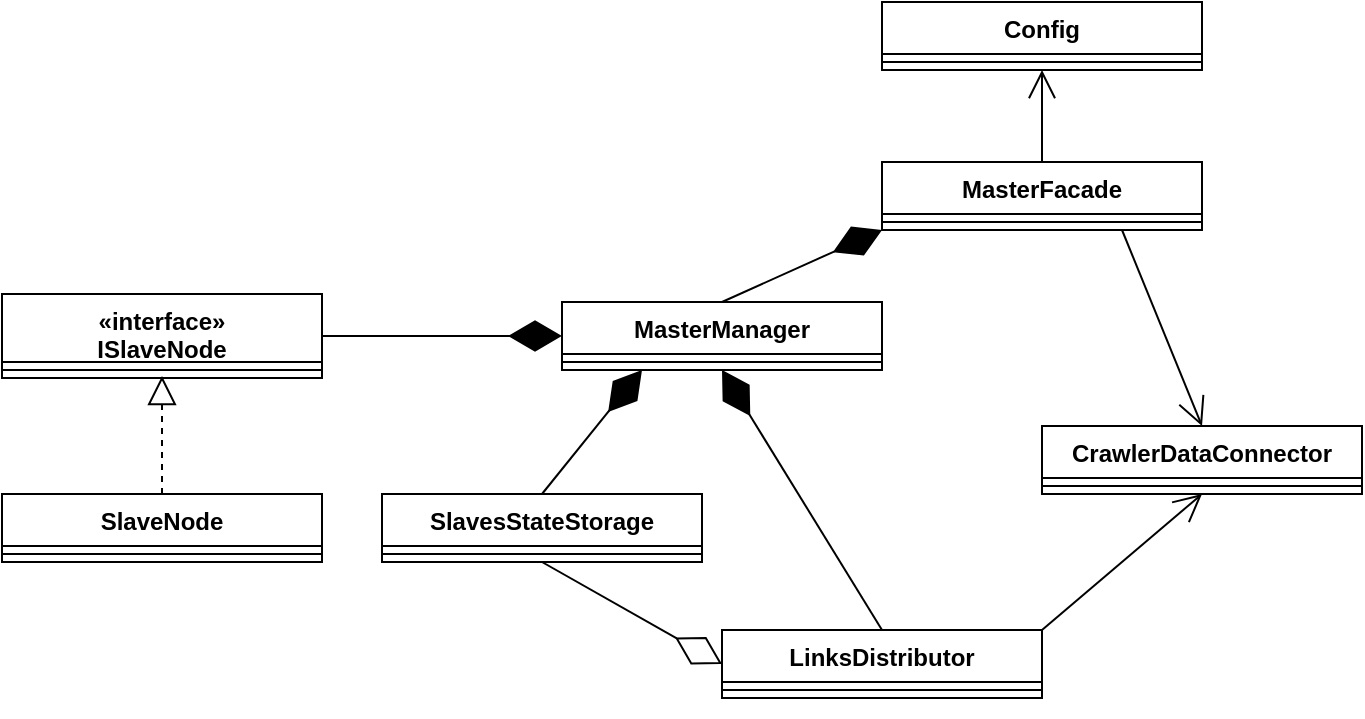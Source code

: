 <mxfile version="23.1.5" type="device">
  <diagram name="Страница — 1" id="YcSVhIb8dMUV7XmsQxCP">
    <mxGraphModel dx="2261" dy="844" grid="1" gridSize="10" guides="1" tooltips="1" connect="1" arrows="1" fold="1" page="1" pageScale="1" pageWidth="827" pageHeight="1169" math="0" shadow="0">
      <root>
        <mxCell id="0" />
        <mxCell id="1" parent="0" />
        <mxCell id="vnUbxwP27Wf27QK80B_H-1" value="SlaveNode" style="swimlane;fontStyle=1;align=center;verticalAlign=top;childLayout=stackLayout;horizontal=1;startSize=26;horizontalStack=0;resizeParent=1;resizeParentMax=0;resizeLast=0;collapsible=1;marginBottom=0;whiteSpace=wrap;html=1;" vertex="1" parent="1">
          <mxGeometry x="-70" y="376" width="160" height="34" as="geometry" />
        </mxCell>
        <mxCell id="vnUbxwP27Wf27QK80B_H-2" value="" style="line;strokeWidth=1;fillColor=none;align=left;verticalAlign=middle;spacingTop=-1;spacingLeft=3;spacingRight=3;rotatable=0;labelPosition=right;points=[];portConstraint=eastwest;strokeColor=inherit;" vertex="1" parent="vnUbxwP27Wf27QK80B_H-1">
          <mxGeometry y="26" width="160" height="8" as="geometry" />
        </mxCell>
        <mxCell id="vnUbxwP27Wf27QK80B_H-3" value="Config" style="swimlane;fontStyle=1;align=center;verticalAlign=top;childLayout=stackLayout;horizontal=1;startSize=26;horizontalStack=0;resizeParent=1;resizeParentMax=0;resizeLast=0;collapsible=1;marginBottom=0;whiteSpace=wrap;html=1;" vertex="1" parent="1">
          <mxGeometry x="370" y="130" width="160" height="34" as="geometry" />
        </mxCell>
        <mxCell id="vnUbxwP27Wf27QK80B_H-4" value="" style="line;strokeWidth=1;fillColor=none;align=left;verticalAlign=middle;spacingTop=-1;spacingLeft=3;spacingRight=3;rotatable=0;labelPosition=right;points=[];portConstraint=eastwest;strokeColor=inherit;" vertex="1" parent="vnUbxwP27Wf27QK80B_H-3">
          <mxGeometry y="26" width="160" height="8" as="geometry" />
        </mxCell>
        <mxCell id="vnUbxwP27Wf27QK80B_H-5" value="SlavesStateStorage" style="swimlane;fontStyle=1;align=center;verticalAlign=top;childLayout=stackLayout;horizontal=1;startSize=26;horizontalStack=0;resizeParent=1;resizeParentMax=0;resizeLast=0;collapsible=1;marginBottom=0;whiteSpace=wrap;html=1;" vertex="1" parent="1">
          <mxGeometry x="120" y="376" width="160" height="34" as="geometry" />
        </mxCell>
        <mxCell id="vnUbxwP27Wf27QK80B_H-6" value="" style="line;strokeWidth=1;fillColor=none;align=left;verticalAlign=middle;spacingTop=-1;spacingLeft=3;spacingRight=3;rotatable=0;labelPosition=right;points=[];portConstraint=eastwest;strokeColor=inherit;" vertex="1" parent="vnUbxwP27Wf27QK80B_H-5">
          <mxGeometry y="26" width="160" height="8" as="geometry" />
        </mxCell>
        <mxCell id="vnUbxwP27Wf27QK80B_H-7" value="CrawlerDataConnector" style="swimlane;fontStyle=1;align=center;verticalAlign=top;childLayout=stackLayout;horizontal=1;startSize=26;horizontalStack=0;resizeParent=1;resizeParentMax=0;resizeLast=0;collapsible=1;marginBottom=0;whiteSpace=wrap;html=1;" vertex="1" parent="1">
          <mxGeometry x="450" y="342" width="160" height="34" as="geometry" />
        </mxCell>
        <mxCell id="vnUbxwP27Wf27QK80B_H-8" value="" style="line;strokeWidth=1;fillColor=none;align=left;verticalAlign=middle;spacingTop=-1;spacingLeft=3;spacingRight=3;rotatable=0;labelPosition=right;points=[];portConstraint=eastwest;strokeColor=inherit;" vertex="1" parent="vnUbxwP27Wf27QK80B_H-7">
          <mxGeometry y="26" width="160" height="8" as="geometry" />
        </mxCell>
        <mxCell id="vnUbxwP27Wf27QK80B_H-9" value="«interface»&lt;br&gt;ISlaveNode" style="swimlane;fontStyle=1;align=center;verticalAlign=top;childLayout=stackLayout;horizontal=1;startSize=34;horizontalStack=0;resizeParent=1;resizeParentMax=0;resizeLast=0;collapsible=1;marginBottom=0;whiteSpace=wrap;html=1;" vertex="1" parent="1">
          <mxGeometry x="-70" y="276" width="160" height="42" as="geometry" />
        </mxCell>
        <mxCell id="vnUbxwP27Wf27QK80B_H-10" value="" style="line;strokeWidth=1;fillColor=none;align=left;verticalAlign=middle;spacingTop=-1;spacingLeft=3;spacingRight=3;rotatable=0;labelPosition=right;points=[];portConstraint=eastwest;strokeColor=inherit;" vertex="1" parent="vnUbxwP27Wf27QK80B_H-9">
          <mxGeometry y="34" width="160" height="8" as="geometry" />
        </mxCell>
        <mxCell id="vnUbxwP27Wf27QK80B_H-11" value="LinksDistributor" style="swimlane;fontStyle=1;align=center;verticalAlign=top;childLayout=stackLayout;horizontal=1;startSize=26;horizontalStack=0;resizeParent=1;resizeParentMax=0;resizeLast=0;collapsible=1;marginBottom=0;whiteSpace=wrap;html=1;" vertex="1" parent="1">
          <mxGeometry x="290" y="444" width="160" height="34" as="geometry" />
        </mxCell>
        <mxCell id="vnUbxwP27Wf27QK80B_H-12" value="" style="line;strokeWidth=1;fillColor=none;align=left;verticalAlign=middle;spacingTop=-1;spacingLeft=3;spacingRight=3;rotatable=0;labelPosition=right;points=[];portConstraint=eastwest;strokeColor=inherit;" vertex="1" parent="vnUbxwP27Wf27QK80B_H-11">
          <mxGeometry y="26" width="160" height="8" as="geometry" />
        </mxCell>
        <mxCell id="vnUbxwP27Wf27QK80B_H-13" value="" style="endArrow=block;dashed=1;endFill=0;endSize=12;html=1;rounded=0;entryX=0.5;entryY=0.875;entryDx=0;entryDy=0;entryPerimeter=0;exitX=0.5;exitY=0;exitDx=0;exitDy=0;" edge="1" parent="1" source="vnUbxwP27Wf27QK80B_H-1" target="vnUbxwP27Wf27QK80B_H-10">
          <mxGeometry width="160" relative="1" as="geometry">
            <mxPoint x="60" y="780" as="sourcePoint" />
            <mxPoint x="220" y="780" as="targetPoint" />
          </mxGeometry>
        </mxCell>
        <mxCell id="vnUbxwP27Wf27QK80B_H-17" value="MasterManager" style="swimlane;fontStyle=1;align=center;verticalAlign=top;childLayout=stackLayout;horizontal=1;startSize=26;horizontalStack=0;resizeParent=1;resizeParentMax=0;resizeLast=0;collapsible=1;marginBottom=0;whiteSpace=wrap;html=1;" vertex="1" parent="1">
          <mxGeometry x="210" y="280" width="160" height="34" as="geometry" />
        </mxCell>
        <mxCell id="vnUbxwP27Wf27QK80B_H-18" value="" style="line;strokeWidth=1;fillColor=none;align=left;verticalAlign=middle;spacingTop=-1;spacingLeft=3;spacingRight=3;rotatable=0;labelPosition=right;points=[];portConstraint=eastwest;strokeColor=inherit;" vertex="1" parent="vnUbxwP27Wf27QK80B_H-17">
          <mxGeometry y="26" width="160" height="8" as="geometry" />
        </mxCell>
        <mxCell id="vnUbxwP27Wf27QK80B_H-19" value="" style="endArrow=diamondThin;endFill=1;endSize=24;html=1;rounded=0;entryX=0;entryY=0.5;entryDx=0;entryDy=0;exitX=1;exitY=0.5;exitDx=0;exitDy=0;" edge="1" parent="1" source="vnUbxwP27Wf27QK80B_H-9" target="vnUbxwP27Wf27QK80B_H-17">
          <mxGeometry width="160" relative="1" as="geometry">
            <mxPoint x="130" y="650" as="sourcePoint" />
            <mxPoint x="290" y="650" as="targetPoint" />
          </mxGeometry>
        </mxCell>
        <mxCell id="vnUbxwP27Wf27QK80B_H-21" value="" style="endArrow=open;endFill=1;endSize=12;html=1;rounded=0;entryX=0.5;entryY=1;entryDx=0;entryDy=0;exitX=0.5;exitY=0;exitDx=0;exitDy=0;" edge="1" parent="1" source="vnUbxwP27Wf27QK80B_H-29" target="vnUbxwP27Wf27QK80B_H-3">
          <mxGeometry width="160" relative="1" as="geometry">
            <mxPoint x="10" y="790" as="sourcePoint" />
            <mxPoint x="170" y="790" as="targetPoint" />
          </mxGeometry>
        </mxCell>
        <mxCell id="vnUbxwP27Wf27QK80B_H-22" value="" style="endArrow=diamondThin;endFill=0;endSize=24;html=1;rounded=0;exitX=0.5;exitY=1;exitDx=0;exitDy=0;entryX=0;entryY=0.5;entryDx=0;entryDy=0;" edge="1" parent="1" source="vnUbxwP27Wf27QK80B_H-5" target="vnUbxwP27Wf27QK80B_H-11">
          <mxGeometry width="160" relative="1" as="geometry">
            <mxPoint x="360" y="650" as="sourcePoint" />
            <mxPoint x="270" y="350" as="targetPoint" />
          </mxGeometry>
        </mxCell>
        <mxCell id="vnUbxwP27Wf27QK80B_H-23" value="" style="endArrow=diamondThin;endFill=1;endSize=24;html=1;rounded=0;exitX=0.5;exitY=0;exitDx=0;exitDy=0;entryX=0.5;entryY=1;entryDx=0;entryDy=0;" edge="1" parent="1" source="vnUbxwP27Wf27QK80B_H-11" target="vnUbxwP27Wf27QK80B_H-17">
          <mxGeometry width="160" relative="1" as="geometry">
            <mxPoint x="290" y="660" as="sourcePoint" />
            <mxPoint x="320" y="330" as="targetPoint" />
          </mxGeometry>
        </mxCell>
        <mxCell id="vnUbxwP27Wf27QK80B_H-26" value="" style="endArrow=open;endFill=1;endSize=12;html=1;rounded=0;entryX=0.5;entryY=0;entryDx=0;entryDy=0;exitX=0.75;exitY=1;exitDx=0;exitDy=0;" edge="1" parent="1" source="vnUbxwP27Wf27QK80B_H-29" target="vnUbxwP27Wf27QK80B_H-7">
          <mxGeometry width="160" relative="1" as="geometry">
            <mxPoint x="540" y="290" as="sourcePoint" />
            <mxPoint x="560" y="320" as="targetPoint" />
          </mxGeometry>
        </mxCell>
        <mxCell id="vnUbxwP27Wf27QK80B_H-27" value="" style="endArrow=open;endFill=1;endSize=12;html=1;rounded=0;exitX=1;exitY=0;exitDx=0;exitDy=0;entryX=0.5;entryY=1;entryDx=0;entryDy=0;" edge="1" parent="1" source="vnUbxwP27Wf27QK80B_H-11" target="vnUbxwP27Wf27QK80B_H-7">
          <mxGeometry width="160" relative="1" as="geometry">
            <mxPoint x="350" y="720" as="sourcePoint" />
            <mxPoint x="510" y="720" as="targetPoint" />
          </mxGeometry>
        </mxCell>
        <mxCell id="vnUbxwP27Wf27QK80B_H-28" value="" style="endArrow=diamondThin;endFill=1;endSize=24;html=1;rounded=0;entryX=0.25;entryY=1;entryDx=0;entryDy=0;exitX=0.5;exitY=0;exitDx=0;exitDy=0;" edge="1" parent="1" source="vnUbxwP27Wf27QK80B_H-5" target="vnUbxwP27Wf27QK80B_H-17">
          <mxGeometry width="160" relative="1" as="geometry">
            <mxPoint x="100" y="670" as="sourcePoint" />
            <mxPoint x="260" y="340" as="targetPoint" />
          </mxGeometry>
        </mxCell>
        <mxCell id="vnUbxwP27Wf27QK80B_H-29" value="MasterFacade" style="swimlane;fontStyle=1;align=center;verticalAlign=top;childLayout=stackLayout;horizontal=1;startSize=26;horizontalStack=0;resizeParent=1;resizeParentMax=0;resizeLast=0;collapsible=1;marginBottom=0;whiteSpace=wrap;html=1;" vertex="1" parent="1">
          <mxGeometry x="370" y="210" width="160" height="34" as="geometry" />
        </mxCell>
        <mxCell id="vnUbxwP27Wf27QK80B_H-30" value="" style="line;strokeWidth=1;fillColor=none;align=left;verticalAlign=middle;spacingTop=-1;spacingLeft=3;spacingRight=3;rotatable=0;labelPosition=right;points=[];portConstraint=eastwest;strokeColor=inherit;" vertex="1" parent="vnUbxwP27Wf27QK80B_H-29">
          <mxGeometry y="26" width="160" height="8" as="geometry" />
        </mxCell>
        <mxCell id="vnUbxwP27Wf27QK80B_H-31" value="" style="endArrow=diamondThin;endFill=1;endSize=24;html=1;rounded=0;entryX=0;entryY=1;entryDx=0;entryDy=0;exitX=0.5;exitY=0;exitDx=0;exitDy=0;" edge="1" parent="1" source="vnUbxwP27Wf27QK80B_H-17" target="vnUbxwP27Wf27QK80B_H-29">
          <mxGeometry width="160" relative="1" as="geometry">
            <mxPoint x="320" y="630" as="sourcePoint" />
            <mxPoint x="480" y="630" as="targetPoint" />
          </mxGeometry>
        </mxCell>
      </root>
    </mxGraphModel>
  </diagram>
</mxfile>
